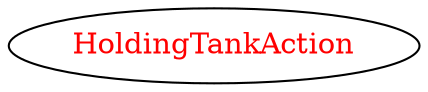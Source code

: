 digraph dependencyGraph {
 concentrate=true;
 ranksep="2.0";
 rankdir="LR"; 
 splines="ortho";
"HoldingTankAction" [fontcolor="red"];
}
